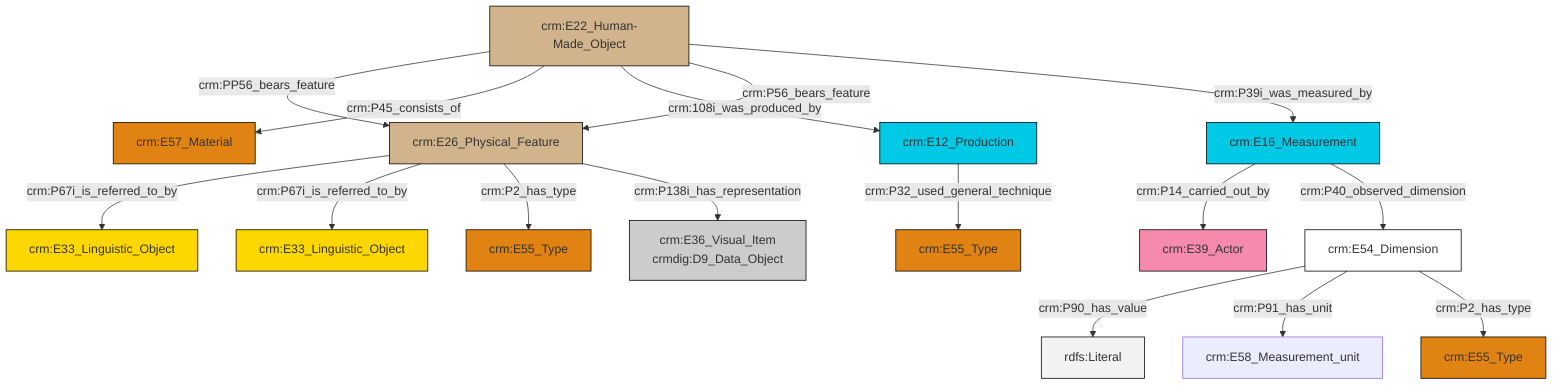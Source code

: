 graph TD
classDef Literal fill:#f2f2f2,stroke:#000000;
classDef CRM_Entity fill:#FFFFFF,stroke:#000000;
classDef Temporal_Entity fill:#00C9E6, stroke:#000000;
classDef Type fill:#E18312, stroke:#000000;
classDef Time-Span fill:#2C9C91, stroke:#000000;
classDef Appellation fill:#FFEB7F, stroke:#000000;
classDef Place fill:#008836, stroke:#000000;
classDef Persistent_Item fill:#B266B2, stroke:#000000;
classDef Conceptual_Object fill:#FFD700, stroke:#000000;
classDef Physical_Thing fill:#D2B48C, stroke:#000000;
classDef Actor fill:#f58aad, stroke:#000000;
classDef PC_Classes fill:#4ce600, stroke:#000000;
classDef Multi fill:#cccccc,stroke:#000000;

2["crm:E16_Measurement"]:::Temporal_Entity -->|crm:P14_carried_out_by| 3["crm:E39_Actor"]:::Actor
4["crm:E26_Physical_Feature"]:::Physical_Thing -->|crm:P67i_is_referred_to_by| 5["crm:E33_Linguistic_Object"]:::Conceptual_Object
7["crm:E22_Human-Made_Object"]:::Physical_Thing -->|crm:PP56_bears_feature| 4["crm:E26_Physical_Feature"]:::Physical_Thing
7["crm:E22_Human-Made_Object"]:::Physical_Thing -->|crm:P45_consists_of| 10["crm:E57_Material"]:::Type
4["crm:E26_Physical_Feature"]:::Physical_Thing -->|crm:P67i_is_referred_to_by| 13["crm:E33_Linguistic_Object"]:::Conceptual_Object
7["crm:E22_Human-Made_Object"]:::Physical_Thing -->|crm:108i_was_produced_by| 8["crm:E12_Production"]:::Temporal_Entity
8["crm:E12_Production"]:::Temporal_Entity -->|crm:P32_used_general_technique| 14["crm:E55_Type"]:::Type
7["crm:E22_Human-Made_Object"]:::Physical_Thing -->|crm:P56_bears_feature| 4["crm:E26_Physical_Feature"]:::Physical_Thing
16["crm:E54_Dimension"]:::CRM_Entity -->|crm:P90_has_value| 17[rdfs:Literal]:::Literal
4["crm:E26_Physical_Feature"]:::Physical_Thing -->|crm:P2_has_type| 11["crm:E55_Type"]:::Type
2["crm:E16_Measurement"]:::Temporal_Entity -->|crm:P40_observed_dimension| 16["crm:E54_Dimension"]:::CRM_Entity
4["crm:E26_Physical_Feature"]:::Physical_Thing -->|crm:P138i_has_representation| 0["crm:E36_Visual_Item<br>crmdig:D9_Data_Object"]:::Multi
7["crm:E22_Human-Made_Object"]:::Physical_Thing -->|crm:P39i_was_measured_by| 2["crm:E16_Measurement"]:::Temporal_Entity
16["crm:E54_Dimension"]:::CRM_Entity -->|crm:P91_has_unit| 20["crm:E58_Measurement_unit"]:::Default
16["crm:E54_Dimension"]:::CRM_Entity -->|crm:P2_has_type| 26["crm:E55_Type"]:::Type